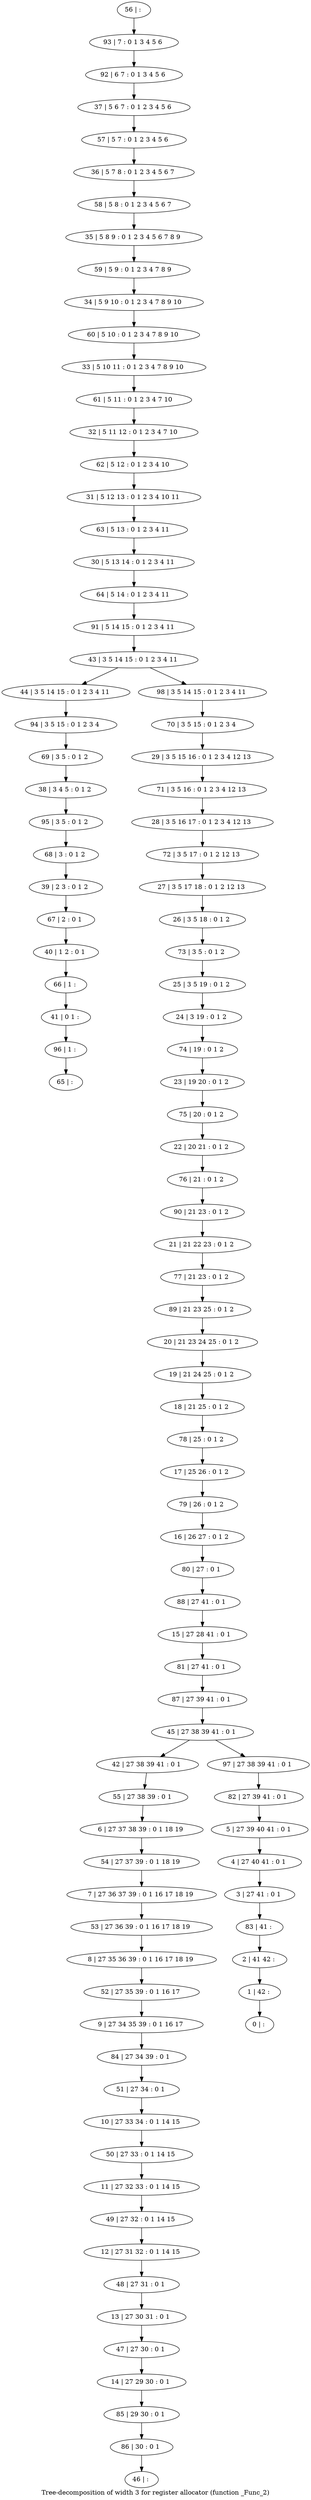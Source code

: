 digraph G {
graph [label="Tree-decomposition of width 3 for register allocator (function _Func_2)"]
0[label="0 | : "];
1[label="1 | 42 : "];
2[label="2 | 41 42 : "];
3[label="3 | 27 41 : 0 1 "];
4[label="4 | 27 40 41 : 0 1 "];
5[label="5 | 27 39 40 41 : 0 1 "];
6[label="6 | 27 37 38 39 : 0 1 18 19 "];
7[label="7 | 27 36 37 39 : 0 1 16 17 18 19 "];
8[label="8 | 27 35 36 39 : 0 1 16 17 18 19 "];
9[label="9 | 27 34 35 39 : 0 1 16 17 "];
10[label="10 | 27 33 34 : 0 1 14 15 "];
11[label="11 | 27 32 33 : 0 1 14 15 "];
12[label="12 | 27 31 32 : 0 1 14 15 "];
13[label="13 | 27 30 31 : 0 1 "];
14[label="14 | 27 29 30 : 0 1 "];
15[label="15 | 27 28 41 : 0 1 "];
16[label="16 | 26 27 : 0 1 2 "];
17[label="17 | 25 26 : 0 1 2 "];
18[label="18 | 21 25 : 0 1 2 "];
19[label="19 | 21 24 25 : 0 1 2 "];
20[label="20 | 21 23 24 25 : 0 1 2 "];
21[label="21 | 21 22 23 : 0 1 2 "];
22[label="22 | 20 21 : 0 1 2 "];
23[label="23 | 19 20 : 0 1 2 "];
24[label="24 | 3 19 : 0 1 2 "];
25[label="25 | 3 5 19 : 0 1 2 "];
26[label="26 | 3 5 18 : 0 1 2 "];
27[label="27 | 3 5 17 18 : 0 1 2 12 13 "];
28[label="28 | 3 5 16 17 : 0 1 2 3 4 12 13 "];
29[label="29 | 3 5 15 16 : 0 1 2 3 4 12 13 "];
30[label="30 | 5 13 14 : 0 1 2 3 4 11 "];
31[label="31 | 5 12 13 : 0 1 2 3 4 10 11 "];
32[label="32 | 5 11 12 : 0 1 2 3 4 7 10 "];
33[label="33 | 5 10 11 : 0 1 2 3 4 7 8 9 10 "];
34[label="34 | 5 9 10 : 0 1 2 3 4 7 8 9 10 "];
35[label="35 | 5 8 9 : 0 1 2 3 4 5 6 7 8 9 "];
36[label="36 | 5 7 8 : 0 1 2 3 4 5 6 7 "];
37[label="37 | 5 6 7 : 0 1 2 3 4 5 6 "];
38[label="38 | 3 4 5 : 0 1 2 "];
39[label="39 | 2 3 : 0 1 2 "];
40[label="40 | 1 2 : 0 1 "];
41[label="41 | 0 1 : "];
42[label="42 | 27 38 39 41 : 0 1 "];
43[label="43 | 3 5 14 15 : 0 1 2 3 4 11 "];
44[label="44 | 3 5 14 15 : 0 1 2 3 4 11 "];
45[label="45 | 27 38 39 41 : 0 1 "];
46[label="46 | : "];
47[label="47 | 27 30 : 0 1 "];
48[label="48 | 27 31 : 0 1 "];
49[label="49 | 27 32 : 0 1 14 15 "];
50[label="50 | 27 33 : 0 1 14 15 "];
51[label="51 | 27 34 : 0 1 "];
52[label="52 | 27 35 39 : 0 1 16 17 "];
53[label="53 | 27 36 39 : 0 1 16 17 18 19 "];
54[label="54 | 27 37 39 : 0 1 18 19 "];
55[label="55 | 27 38 39 : 0 1 "];
56[label="56 | : "];
57[label="57 | 5 7 : 0 1 2 3 4 5 6 "];
58[label="58 | 5 8 : 0 1 2 3 4 5 6 7 "];
59[label="59 | 5 9 : 0 1 2 3 4 7 8 9 "];
60[label="60 | 5 10 : 0 1 2 3 4 7 8 9 10 "];
61[label="61 | 5 11 : 0 1 2 3 4 7 10 "];
62[label="62 | 5 12 : 0 1 2 3 4 10 "];
63[label="63 | 5 13 : 0 1 2 3 4 11 "];
64[label="64 | 5 14 : 0 1 2 3 4 11 "];
65[label="65 | : "];
66[label="66 | 1 : "];
67[label="67 | 2 : 0 1 "];
68[label="68 | 3 : 0 1 2 "];
69[label="69 | 3 5 : 0 1 2 "];
70[label="70 | 3 5 15 : 0 1 2 3 4 "];
71[label="71 | 3 5 16 : 0 1 2 3 4 12 13 "];
72[label="72 | 3 5 17 : 0 1 2 12 13 "];
73[label="73 | 3 5 : 0 1 2 "];
74[label="74 | 19 : 0 1 2 "];
75[label="75 | 20 : 0 1 2 "];
76[label="76 | 21 : 0 1 2 "];
77[label="77 | 21 23 : 0 1 2 "];
78[label="78 | 25 : 0 1 2 "];
79[label="79 | 26 : 0 1 2 "];
80[label="80 | 27 : 0 1 "];
81[label="81 | 27 41 : 0 1 "];
82[label="82 | 27 39 41 : 0 1 "];
83[label="83 | 41 : "];
84[label="84 | 27 34 39 : 0 1 "];
85[label="85 | 29 30 : 0 1 "];
86[label="86 | 30 : 0 1 "];
87[label="87 | 27 39 41 : 0 1 "];
88[label="88 | 27 41 : 0 1 "];
89[label="89 | 21 23 25 : 0 1 2 "];
90[label="90 | 21 23 : 0 1 2 "];
91[label="91 | 5 14 15 : 0 1 2 3 4 11 "];
92[label="92 | 6 7 : 0 1 3 4 5 6 "];
93[label="93 | 7 : 0 1 3 4 5 6 "];
94[label="94 | 3 5 15 : 0 1 2 3 4 "];
95[label="95 | 3 5 : 0 1 2 "];
96[label="96 | 1 : "];
97[label="97 | 27 38 39 41 : 0 1 "];
98[label="98 | 3 5 14 15 : 0 1 2 3 4 11 "];
47->14 ;
13->47 ;
48->13 ;
12->48 ;
49->12 ;
11->49 ;
50->11 ;
10->50 ;
51->10 ;
52->9 ;
8->52 ;
53->8 ;
7->53 ;
54->7 ;
6->54 ;
55->6 ;
42->55 ;
66->41 ;
40->66 ;
67->40 ;
39->67 ;
68->39 ;
69->38 ;
84->51 ;
9->84 ;
14->85 ;
86->46 ;
85->86 ;
94->69 ;
44->94 ;
95->68 ;
38->95 ;
96->65 ;
41->96 ;
56->93 ;
93->92 ;
92->37 ;
37->57 ;
57->36 ;
36->58 ;
58->35 ;
35->59 ;
59->34 ;
34->60 ;
60->33 ;
33->61 ;
61->32 ;
32->62 ;
62->31 ;
31->63 ;
63->30 ;
30->64 ;
64->91 ;
91->43 ;
70->29 ;
29->71 ;
71->28 ;
28->72 ;
72->27 ;
27->26 ;
26->73 ;
73->25 ;
25->24 ;
24->74 ;
74->23 ;
23->75 ;
75->22 ;
22->76 ;
76->90 ;
90->21 ;
21->77 ;
77->89 ;
89->20 ;
20->19 ;
19->18 ;
18->78 ;
78->17 ;
17->79 ;
79->16 ;
16->80 ;
80->88 ;
88->15 ;
15->81 ;
81->87 ;
87->45 ;
82->5 ;
5->4 ;
4->3 ;
3->83 ;
83->2 ;
2->1 ;
1->0 ;
97->82 ;
98->70 ;
45->42 ;
45->97 ;
43->44 ;
43->98 ;
}
